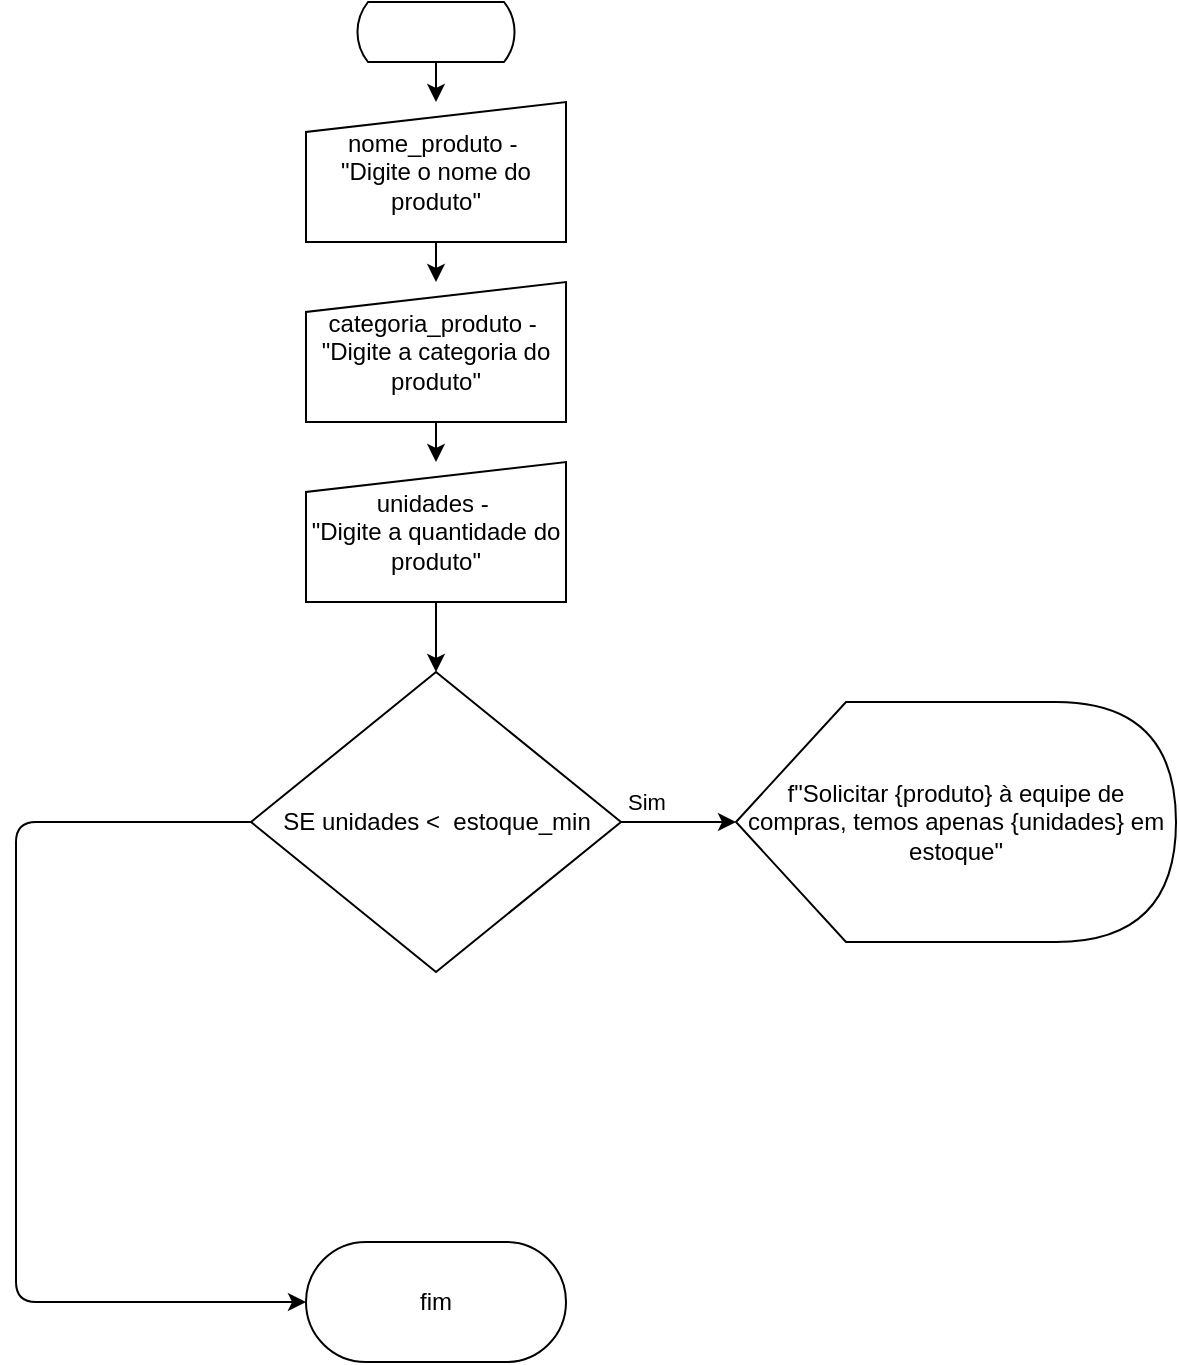 <mxfile>
    <diagram id="oyZoEUgCxtHn9GGXqUti" name="Page-1">
        <mxGraphModel dx="475" dy="787" grid="1" gridSize="10" guides="1" tooltips="1" connect="1" arrows="1" fold="1" page="1" pageScale="1" pageWidth="850" pageHeight="1100" math="0" shadow="0">
            <root>
                <mxCell id="0"/>
                <mxCell id="1" parent="0"/>
                <mxCell id="6" style="edgeStyle=none;html=1;exitX=0.5;exitY=1;exitDx=0;exitDy=0;exitPerimeter=0;entryX=0.5;entryY=0;entryDx=0;entryDy=0;" edge="1" parent="1" source="2" target="3">
                    <mxGeometry relative="1" as="geometry"/>
                </mxCell>
                <mxCell id="2" value="" style="html=1;dashed=0;whiteSpace=wrap;shape=mxgraph.dfd.loop" vertex="1" parent="1">
                    <mxGeometry x="250" y="140" width="80" height="30" as="geometry"/>
                </mxCell>
                <mxCell id="7" style="edgeStyle=none;html=1;exitX=0.5;exitY=1;exitDx=0;exitDy=0;entryX=0.5;entryY=0;entryDx=0;entryDy=0;" edge="1" parent="1" source="3" target="5">
                    <mxGeometry relative="1" as="geometry"/>
                </mxCell>
                <mxCell id="3" value="nome_produto -&amp;nbsp;&lt;br&gt;&quot;Digite o nome do produto&quot;" style="shape=manualInput;whiteSpace=wrap;html=1;dashed=0;size=15;" vertex="1" parent="1">
                    <mxGeometry x="225" y="190" width="130" height="70" as="geometry"/>
                </mxCell>
                <mxCell id="9" style="edgeStyle=none;html=1;exitX=0.5;exitY=1;exitDx=0;exitDy=0;entryX=0.5;entryY=0;entryDx=0;entryDy=0;" edge="1" parent="1" source="5" target="8">
                    <mxGeometry relative="1" as="geometry"/>
                </mxCell>
                <mxCell id="5" value="categoria_produto -&amp;nbsp;&lt;br&gt;&quot;Digite a categoria do produto&quot;" style="shape=manualInput;whiteSpace=wrap;html=1;dashed=0;size=15;" vertex="1" parent="1">
                    <mxGeometry x="225" y="280" width="130" height="70" as="geometry"/>
                </mxCell>
                <mxCell id="12" style="edgeStyle=none;html=1;exitX=0.5;exitY=1;exitDx=0;exitDy=0;entryX=0.5;entryY=0;entryDx=0;entryDy=0;" edge="1" parent="1" source="8" target="10">
                    <mxGeometry relative="1" as="geometry"/>
                </mxCell>
                <mxCell id="8" value="unidades -&amp;nbsp;&lt;br&gt;&quot;Digite a quantidade do produto&quot;" style="shape=manualInput;whiteSpace=wrap;html=1;dashed=0;size=15;" vertex="1" parent="1">
                    <mxGeometry x="225" y="370" width="130" height="70" as="geometry"/>
                </mxCell>
                <mxCell id="14" style="edgeStyle=none;html=1;exitX=1;exitY=0.5;exitDx=0;exitDy=0;" edge="1" parent="1" source="10" target="13">
                    <mxGeometry relative="1" as="geometry"/>
                </mxCell>
                <mxCell id="15" value="Sim" style="edgeLabel;html=1;align=center;verticalAlign=middle;resizable=0;points=[];" vertex="1" connectable="0" parent="14">
                    <mxGeometry x="-0.347" y="1" relative="1" as="geometry">
                        <mxPoint x="-7" y="-9" as="offset"/>
                    </mxGeometry>
                </mxCell>
                <mxCell id="10" value="SE unidades &amp;lt;&amp;nbsp; estoque_min" style="shape=rhombus;html=1;dashed=0;whiteSpace=wrap;perimeter=rhombusPerimeter;" vertex="1" parent="1">
                    <mxGeometry x="197.5" y="475" width="185" height="150" as="geometry"/>
                </mxCell>
                <mxCell id="13" value="f&quot;Solicitar {produto} à equipe de compras, temos apenas {unidades} em estoque&quot;" style="shape=display;whiteSpace=wrap;html=1;" vertex="1" parent="1">
                    <mxGeometry x="440" y="490" width="220" height="120" as="geometry"/>
                </mxCell>
                <mxCell id="23" value="fim" style="html=1;dashed=0;whiteSpace=wrap;shape=mxgraph.dfd.start" vertex="1" parent="1">
                    <mxGeometry x="225" y="760" width="130" height="60" as="geometry"/>
                </mxCell>
                <mxCell id="24" style="edgeStyle=none;html=1;exitX=0;exitY=0.5;exitDx=0;exitDy=0;entryX=0;entryY=0.5;entryDx=0;entryDy=0;entryPerimeter=0;" edge="1" parent="1" source="10" target="23">
                    <mxGeometry relative="1" as="geometry">
                        <Array as="points">
                            <mxPoint x="80" y="550"/>
                            <mxPoint x="80" y="790"/>
                        </Array>
                    </mxGeometry>
                </mxCell>
            </root>
        </mxGraphModel>
    </diagram>
</mxfile>